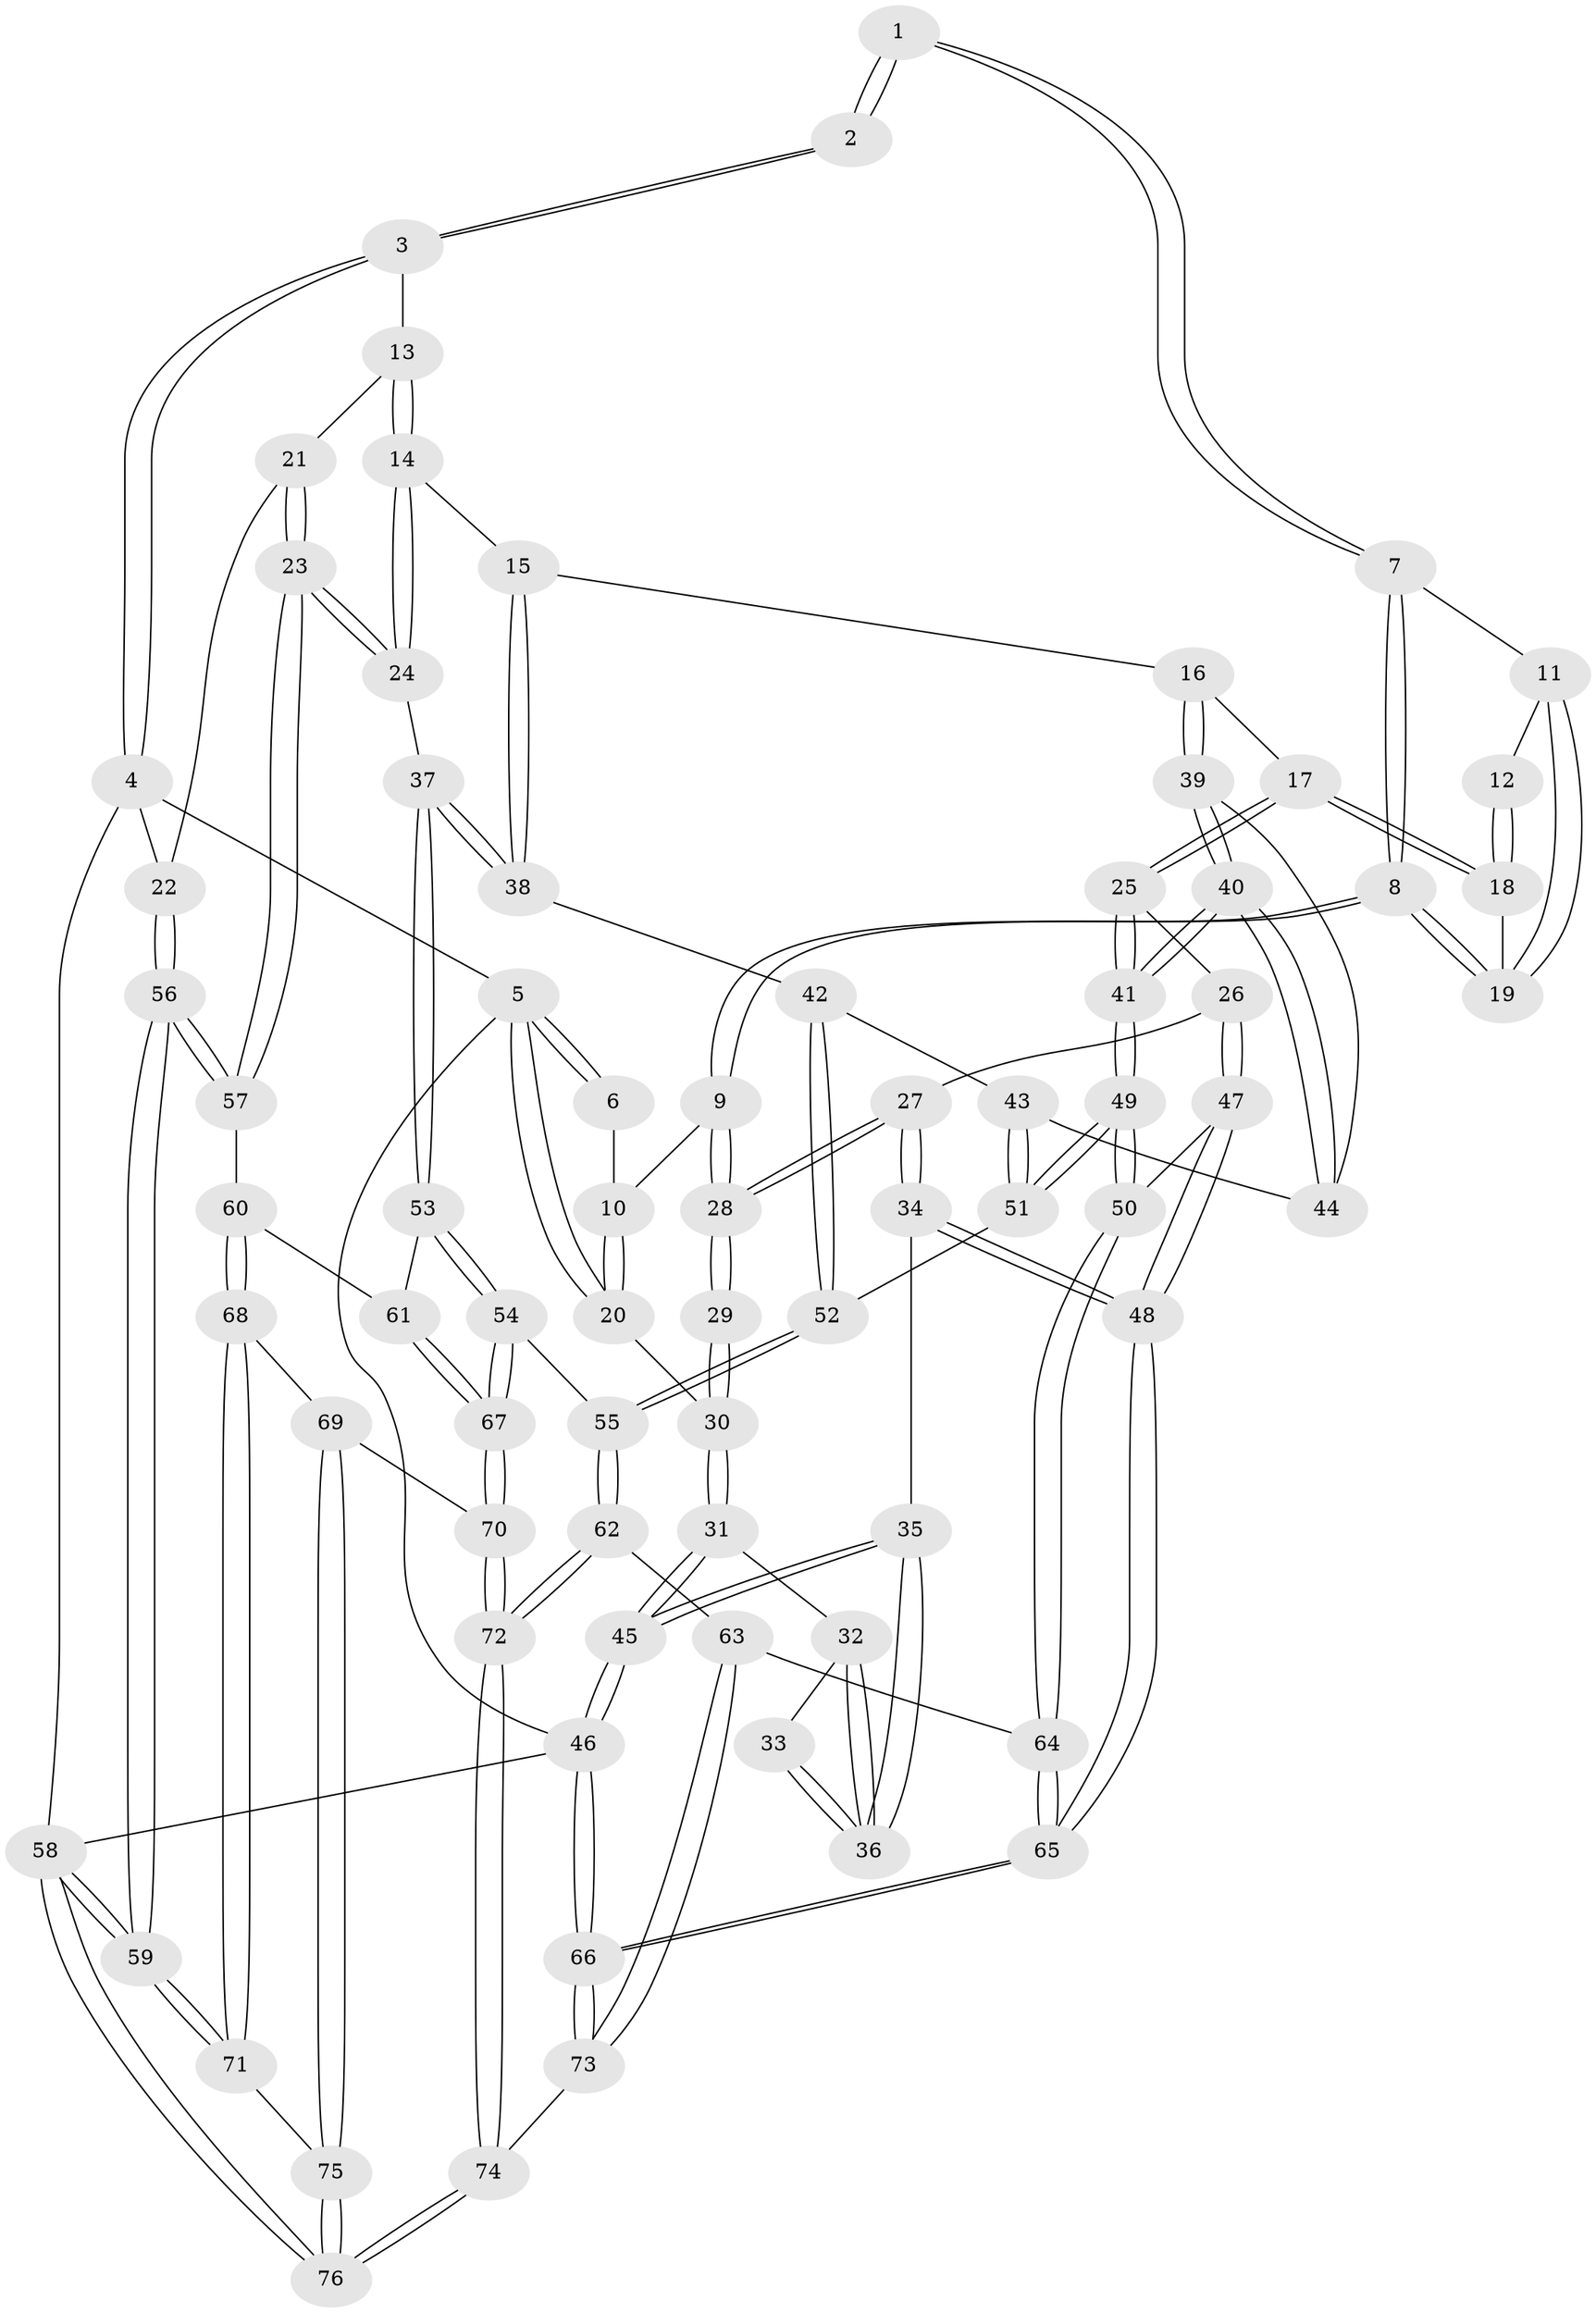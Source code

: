 // Generated by graph-tools (version 1.1) at 2025/03/03/09/25 03:03:14]
// undirected, 76 vertices, 187 edges
graph export_dot {
graph [start="1"]
  node [color=gray90,style=filled];
  1 [pos="+0.5220753936031602+0"];
  2 [pos="+0.6993094517524855+0"];
  3 [pos="+0.751044113475677+0"];
  4 [pos="+1+0"];
  5 [pos="+0+0"];
  6 [pos="+0.23923206988422685+0"];
  7 [pos="+0.3324099384187373+0.20974157957100897"];
  8 [pos="+0.2975891248104421+0.24075079648835215"];
  9 [pos="+0.28653741952854067+0.2457970451847055"];
  10 [pos="+0.23343037232599526+0.15209451740388436"];
  11 [pos="+0.5509498773263977+0.13735949755322588"];
  12 [pos="+0.6807536898857951+0"];
  13 [pos="+0.786655907764828+0.24186661157453512"];
  14 [pos="+0.6979627186221983+0.32258704441374647"];
  15 [pos="+0.6817013241995266+0.32948378549418333"];
  16 [pos="+0.6358651804614294+0.33263300335824736"];
  17 [pos="+0.6107720983952222+0.32038390834932806"];
  18 [pos="+0.6059371629267308+0.3148842039742236"];
  19 [pos="+0.5757307146328071+0.28731111823386046"];
  20 [pos="+0+0"];
  21 [pos="+0.8253762350099281+0.2604532955788867"];
  22 [pos="+1+0.24437637082545594"];
  23 [pos="+0.9189207976526086+0.47938633571723915"];
  24 [pos="+0.8331494702029937+0.4792998521446575"];
  25 [pos="+0.4354526503685523+0.42078023292328265"];
  26 [pos="+0.36361983514765805+0.41400822385278785"];
  27 [pos="+0.3130243321855594+0.37021278603788016"];
  28 [pos="+0.2860221808283509+0.24727837211469256"];
  29 [pos="+0.21551178804197516+0.2688114291041799"];
  30 [pos="+0+0.24714943878052525"];
  31 [pos="+0+0.2712332089151594"];
  32 [pos="+0+0.33787453968342573"];
  33 [pos="+0.08686654183762539+0.3870287602495799"];
  34 [pos="+0.18081382601693233+0.5297340414650932"];
  35 [pos="+0.10034030606730758+0.5140092854510145"];
  36 [pos="+0.09621505592576526+0.49677586480805286"];
  37 [pos="+0.7477068983317722+0.5271576671069902"];
  38 [pos="+0.7133886828029042+0.5113377397123869"];
  39 [pos="+0.6130237375217764+0.3972764541889212"];
  40 [pos="+0.5691712497224404+0.49497788706254087"];
  41 [pos="+0.558469091277303+0.5045846522634573"];
  42 [pos="+0.707866415457603+0.5126558914654228"];
  43 [pos="+0.6967075209266668+0.5124095830447845"];
  44 [pos="+0.678611201169089+0.5076901508533642"];
  45 [pos="+0+0.6409817783014706"];
  46 [pos="+0+1"];
  47 [pos="+0.3910243221333938+0.5497524520897671"];
  48 [pos="+0.24276258653243987+0.696194193053989"];
  49 [pos="+0.551128472242281+0.5580690581737106"];
  50 [pos="+0.5074822593907855+0.623720170586496"];
  51 [pos="+0.6172289409819409+0.57301338273471"];
  52 [pos="+0.6553063352936456+0.5967935641701982"];
  53 [pos="+0.7495040314683435+0.5513513772426251"];
  54 [pos="+0.7116110090037571+0.6478689144832687"];
  55 [pos="+0.6877415679699642+0.6527220934407498"];
  56 [pos="+1+0.48341108835143914"];
  57 [pos="+1+0.5225950596195214"];
  58 [pos="+1+1"];
  59 [pos="+1+1"];
  60 [pos="+0.9544309524426712+0.5858553272179922"];
  61 [pos="+0.8506537892540577+0.6378900268750118"];
  62 [pos="+0.5944845251671823+0.7349116671540928"];
  63 [pos="+0.5913448299560236+0.7342177627156576"];
  64 [pos="+0.5136602927566863+0.6904814165498534"];
  65 [pos="+0.2353708516267756+0.8609149281419634"];
  66 [pos="+0.10916935302478001+1"];
  67 [pos="+0.7991766694738284+0.6964989700790288"];
  68 [pos="+0.9354162640603634+0.7672901980672021"];
  69 [pos="+0.8617127804040652+0.7820962240471621"];
  70 [pos="+0.8045629098170192+0.7636367486915377"];
  71 [pos="+1+0.9382896934495185"];
  72 [pos="+0.703564652351608+0.8542762842814344"];
  73 [pos="+0.4117236655877051+1"];
  74 [pos="+0.7032983174787735+1"];
  75 [pos="+0.8751432286202476+0.8533431287930692"];
  76 [pos="+0.7581409777350707+1"];
  1 -- 2;
  1 -- 2;
  1 -- 7;
  1 -- 7;
  2 -- 3;
  2 -- 3;
  3 -- 4;
  3 -- 4;
  3 -- 13;
  4 -- 5;
  4 -- 22;
  4 -- 58;
  5 -- 6;
  5 -- 6;
  5 -- 20;
  5 -- 20;
  5 -- 46;
  6 -- 10;
  7 -- 8;
  7 -- 8;
  7 -- 11;
  8 -- 9;
  8 -- 9;
  8 -- 19;
  8 -- 19;
  9 -- 10;
  9 -- 28;
  9 -- 28;
  10 -- 20;
  10 -- 20;
  11 -- 12;
  11 -- 19;
  11 -- 19;
  12 -- 18;
  12 -- 18;
  13 -- 14;
  13 -- 14;
  13 -- 21;
  14 -- 15;
  14 -- 24;
  14 -- 24;
  15 -- 16;
  15 -- 38;
  15 -- 38;
  16 -- 17;
  16 -- 39;
  16 -- 39;
  17 -- 18;
  17 -- 18;
  17 -- 25;
  17 -- 25;
  18 -- 19;
  20 -- 30;
  21 -- 22;
  21 -- 23;
  21 -- 23;
  22 -- 56;
  22 -- 56;
  23 -- 24;
  23 -- 24;
  23 -- 57;
  23 -- 57;
  24 -- 37;
  25 -- 26;
  25 -- 41;
  25 -- 41;
  26 -- 27;
  26 -- 47;
  26 -- 47;
  27 -- 28;
  27 -- 28;
  27 -- 34;
  27 -- 34;
  28 -- 29;
  28 -- 29;
  29 -- 30;
  29 -- 30;
  30 -- 31;
  30 -- 31;
  31 -- 32;
  31 -- 45;
  31 -- 45;
  32 -- 33;
  32 -- 36;
  32 -- 36;
  33 -- 36;
  33 -- 36;
  34 -- 35;
  34 -- 48;
  34 -- 48;
  35 -- 36;
  35 -- 36;
  35 -- 45;
  35 -- 45;
  37 -- 38;
  37 -- 38;
  37 -- 53;
  37 -- 53;
  38 -- 42;
  39 -- 40;
  39 -- 40;
  39 -- 44;
  40 -- 41;
  40 -- 41;
  40 -- 44;
  40 -- 44;
  41 -- 49;
  41 -- 49;
  42 -- 43;
  42 -- 52;
  42 -- 52;
  43 -- 44;
  43 -- 51;
  43 -- 51;
  45 -- 46;
  45 -- 46;
  46 -- 66;
  46 -- 66;
  46 -- 58;
  47 -- 48;
  47 -- 48;
  47 -- 50;
  48 -- 65;
  48 -- 65;
  49 -- 50;
  49 -- 50;
  49 -- 51;
  49 -- 51;
  50 -- 64;
  50 -- 64;
  51 -- 52;
  52 -- 55;
  52 -- 55;
  53 -- 54;
  53 -- 54;
  53 -- 61;
  54 -- 55;
  54 -- 67;
  54 -- 67;
  55 -- 62;
  55 -- 62;
  56 -- 57;
  56 -- 57;
  56 -- 59;
  56 -- 59;
  57 -- 60;
  58 -- 59;
  58 -- 59;
  58 -- 76;
  58 -- 76;
  59 -- 71;
  59 -- 71;
  60 -- 61;
  60 -- 68;
  60 -- 68;
  61 -- 67;
  61 -- 67;
  62 -- 63;
  62 -- 72;
  62 -- 72;
  63 -- 64;
  63 -- 73;
  63 -- 73;
  64 -- 65;
  64 -- 65;
  65 -- 66;
  65 -- 66;
  66 -- 73;
  66 -- 73;
  67 -- 70;
  67 -- 70;
  68 -- 69;
  68 -- 71;
  68 -- 71;
  69 -- 70;
  69 -- 75;
  69 -- 75;
  70 -- 72;
  70 -- 72;
  71 -- 75;
  72 -- 74;
  72 -- 74;
  73 -- 74;
  74 -- 76;
  74 -- 76;
  75 -- 76;
  75 -- 76;
}
